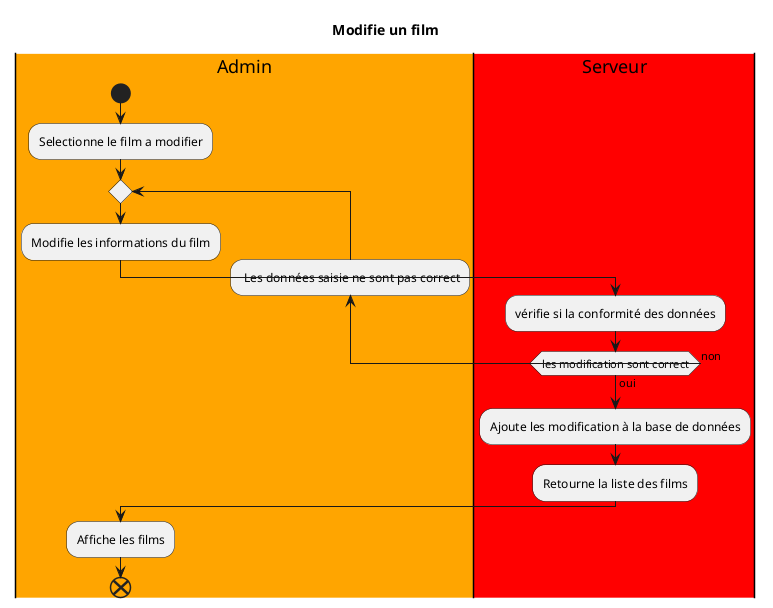 @startuml CineCourts
title "Modifie un film"

|#Orange|Admin|
|#Red|Serveur|

    |Admin|
    start
    :Selectionne le film a modifier;
    repeat
    :Modifie les informations du film;    
    |Admin|
        backward: Les données saisie ne sont pas correct;
    |Serveur|
    :vérifie si la conformité des données;
    repeat while (les modification sont correct) is (non) not (oui)
    :Ajoute les modification à la base de données;
    :Retourne la liste des films;
    |Admin|
    :Affiche les films;
    end